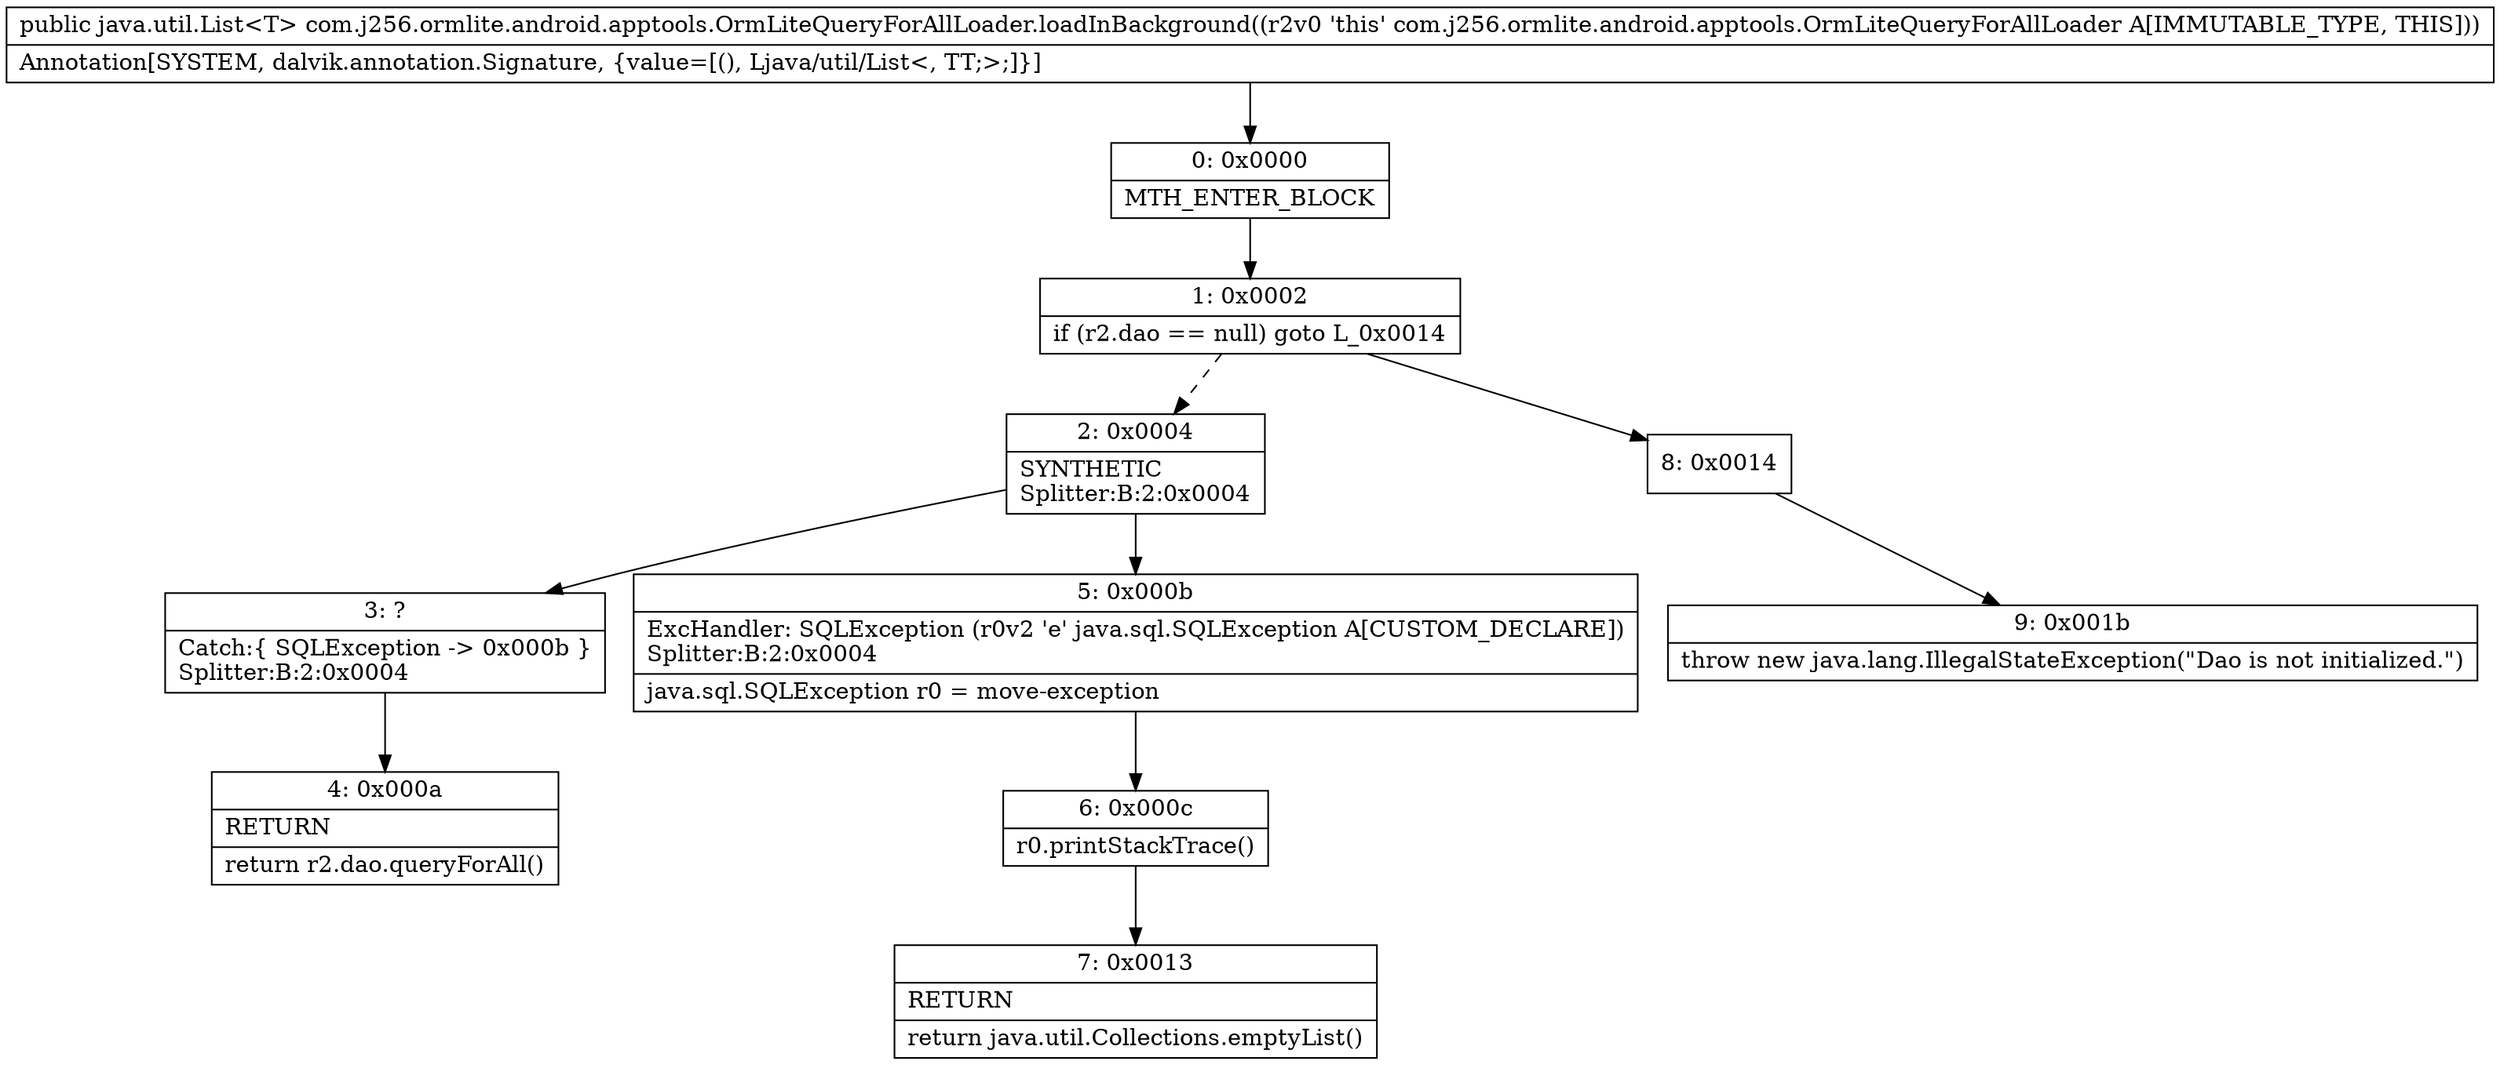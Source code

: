 digraph "CFG forcom.j256.ormlite.android.apptools.OrmLiteQueryForAllLoader.loadInBackground()Ljava\/util\/List;" {
Node_0 [shape=record,label="{0\:\ 0x0000|MTH_ENTER_BLOCK\l}"];
Node_1 [shape=record,label="{1\:\ 0x0002|if (r2.dao == null) goto L_0x0014\l}"];
Node_2 [shape=record,label="{2\:\ 0x0004|SYNTHETIC\lSplitter:B:2:0x0004\l}"];
Node_3 [shape=record,label="{3\:\ ?|Catch:\{ SQLException \-\> 0x000b \}\lSplitter:B:2:0x0004\l}"];
Node_4 [shape=record,label="{4\:\ 0x000a|RETURN\l|return r2.dao.queryForAll()\l}"];
Node_5 [shape=record,label="{5\:\ 0x000b|ExcHandler: SQLException (r0v2 'e' java.sql.SQLException A[CUSTOM_DECLARE])\lSplitter:B:2:0x0004\l|java.sql.SQLException r0 = move\-exception\l}"];
Node_6 [shape=record,label="{6\:\ 0x000c|r0.printStackTrace()\l}"];
Node_7 [shape=record,label="{7\:\ 0x0013|RETURN\l|return java.util.Collections.emptyList()\l}"];
Node_8 [shape=record,label="{8\:\ 0x0014}"];
Node_9 [shape=record,label="{9\:\ 0x001b|throw new java.lang.IllegalStateException(\"Dao is not initialized.\")\l}"];
MethodNode[shape=record,label="{public java.util.List\<T\> com.j256.ormlite.android.apptools.OrmLiteQueryForAllLoader.loadInBackground((r2v0 'this' com.j256.ormlite.android.apptools.OrmLiteQueryForAllLoader A[IMMUTABLE_TYPE, THIS]))  | Annotation[SYSTEM, dalvik.annotation.Signature, \{value=[(), Ljava\/util\/List\<, TT;\>;]\}]\l}"];
MethodNode -> Node_0;
Node_0 -> Node_1;
Node_1 -> Node_2[style=dashed];
Node_1 -> Node_8;
Node_2 -> Node_3;
Node_2 -> Node_5;
Node_3 -> Node_4;
Node_5 -> Node_6;
Node_6 -> Node_7;
Node_8 -> Node_9;
}

